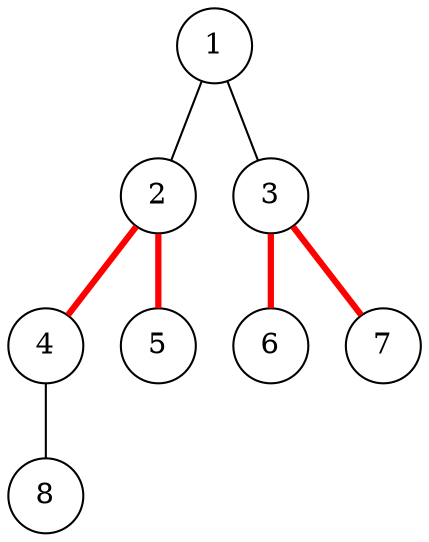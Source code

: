 graph test {
    node [shape=circle];

    1 -- 2, 3;
    2 -- 4, 5[color=red,penwidth=3.0];
    3 -- 6, 7[color=red,penwidth=3.0];
    4 -- 8;
}